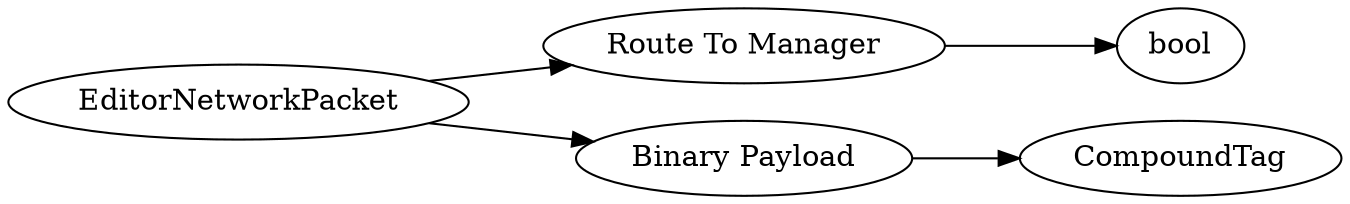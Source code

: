 digraph "EditorNetworkPacket" {
rankdir = LR
0
0 -> 1
1 -> 2
0 -> 3
3 -> 4

0 [label="EditorNetworkPacket",comment="name: \"EditorNetworkPacket\", typeName: \"\", id: 0, branchId: 190, recurseId: -1, attributes: 0, notes: \"\""];
1 [label="Route To Manager",comment="name: \"Route To Manager\", typeName: \"\", id: 1, branchId: 0, recurseId: -1, attributes: 0, notes: \"\""];
2 [label="bool",comment="name: \"bool\", typeName: \"\", id: 2, branchId: 0, recurseId: -1, attributes: 512, notes: \"\""];
3 [label="Binary Payload",comment="name: \"Binary Payload\", typeName: \"CompoundTag\", id: 3, branchId: 0, recurseId: -1, attributes: 256, notes: \"\""];
4 [label="CompoundTag",comment="name: \"CompoundTag\", typeName: \"\", id: 4, branchId: 0, recurseId: -1, attributes: 512, notes: \"\""];
{ rank = max;2;4}

}
